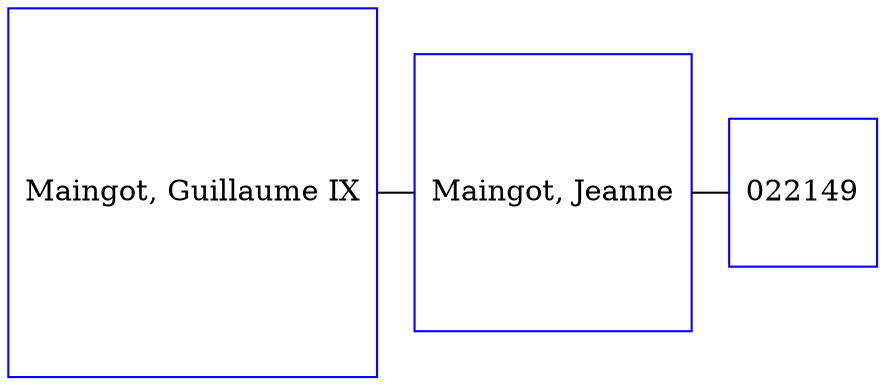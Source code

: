 digraph D {
    edge [dir=none];    node [shape=box];    "022147"   [label="Maingot, Guillaume IX", shape=box, regular=1, color="blue"] ;
"019040"   [label="Maingot, Jeanne", shape=box, regular=1, color="blue"] ;
"022149"   [label="022149", shape=box, regular=1, color="blue"] ;
{rank=same; 022147->019040->022149};
}